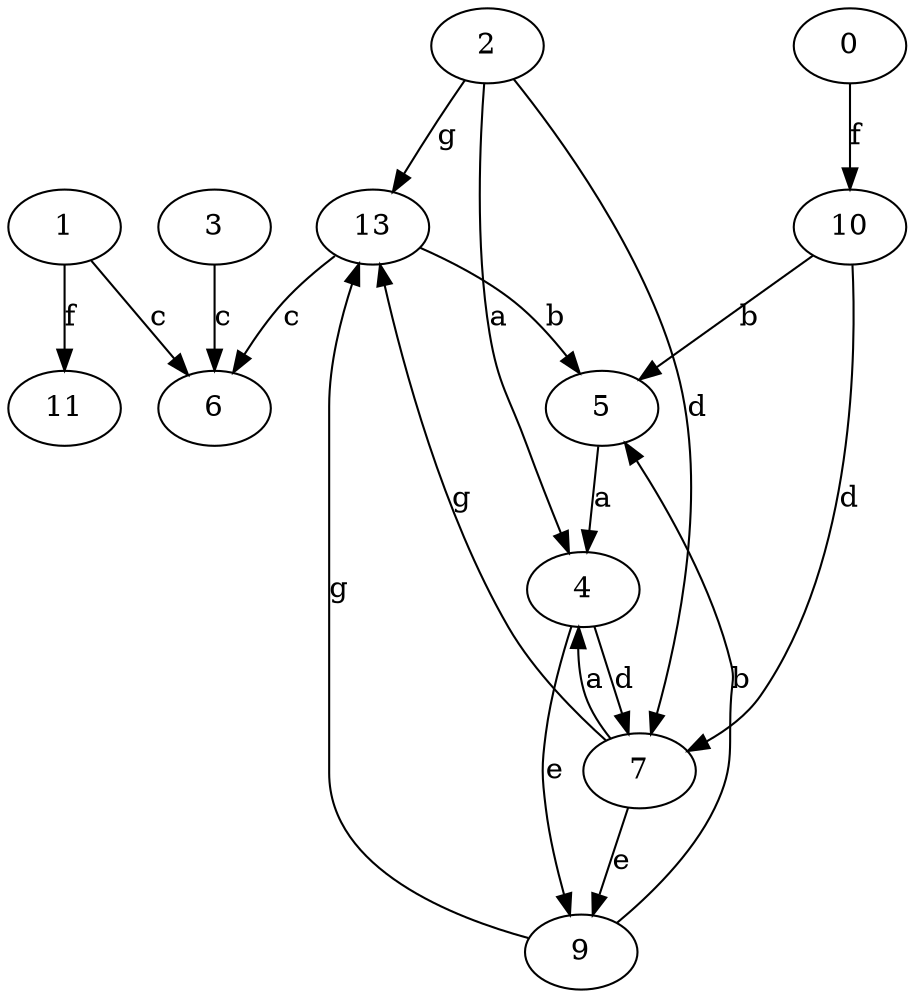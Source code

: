 strict digraph  {
3;
0;
4;
1;
5;
6;
7;
9;
10;
11;
2;
13;
3 -> 6  [label=c];
0 -> 10  [label=f];
4 -> 7  [label=d];
4 -> 9  [label=e];
1 -> 6  [label=c];
1 -> 11  [label=f];
5 -> 4  [label=a];
7 -> 4  [label=a];
7 -> 9  [label=e];
7 -> 13  [label=g];
9 -> 5  [label=b];
9 -> 13  [label=g];
10 -> 5  [label=b];
10 -> 7  [label=d];
2 -> 4  [label=a];
2 -> 7  [label=d];
2 -> 13  [label=g];
13 -> 5  [label=b];
13 -> 6  [label=c];
}
